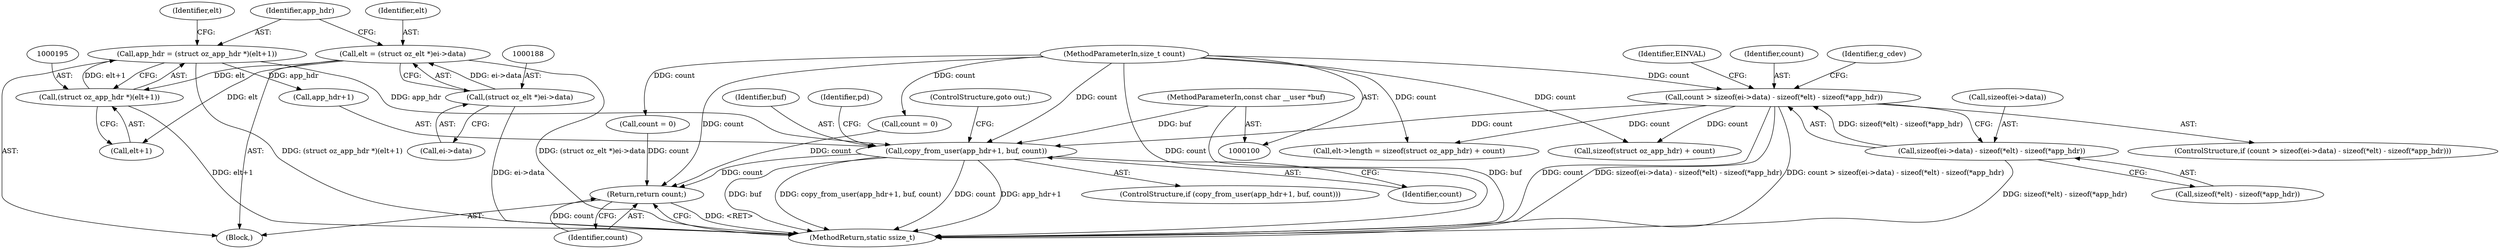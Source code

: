 digraph "0_linux_c2c65cd2e14ada6de44cb527e7f1990bede24e15@API" {
"1000233" [label="(Call,copy_from_user(app_hdr+1, buf, count))"];
"1000192" [label="(Call,app_hdr = (struct oz_app_hdr *)(elt+1))"];
"1000194" [label="(Call,(struct oz_app_hdr *)(elt+1))"];
"1000185" [label="(Call,elt = (struct oz_elt *)ei->data)"];
"1000187" [label="(Call,(struct oz_elt *)ei->data)"];
"1000102" [label="(MethodParameterIn,const char __user *buf)"];
"1000103" [label="(MethodParameterIn,size_t count)"];
"1000113" [label="(Call,count > sizeof(ei->data) - sizeof(*elt) - sizeof(*app_hdr))"];
"1000115" [label="(Call,sizeof(ei->data) - sizeof(*elt) - sizeof(*app_hdr))"];
"1000334" [label="(Return,return count;)"];
"1000120" [label="(Call,sizeof(*elt) - sizeof(*app_hdr))"];
"1000234" [label="(Call,app_hdr+1)"];
"1000238" [label="(Identifier,count)"];
"1000316" [label="(Call,count = 0)"];
"1000102" [label="(MethodParameterIn,const char __user *buf)"];
"1000201" [label="(Identifier,elt)"];
"1000193" [label="(Identifier,app_hdr)"];
"1000129" [label="(Identifier,EINVAL)"];
"1000233" [label="(Call,copy_from_user(app_hdr+1, buf, count))"];
"1000189" [label="(Call,ei->data)"];
"1000232" [label="(ControlStructure,if (copy_from_user(app_hdr+1, buf, count)))"];
"1000192" [label="(Call,app_hdr = (struct oz_app_hdr *)(elt+1))"];
"1000194" [label="(Call,(struct oz_app_hdr *)(elt+1))"];
"1000112" [label="(ControlStructure,if (count > sizeof(ei->data) - sizeof(*elt) - sizeof(*app_hdr)))"];
"1000105" [label="(Block,)"];
"1000114" [label="(Identifier,count)"];
"1000186" [label="(Identifier,elt)"];
"1000335" [label="(Identifier,count)"];
"1000336" [label="(MethodReturn,static ssize_t)"];
"1000115" [label="(Call,sizeof(ei->data) - sizeof(*elt) - sizeof(*app_hdr))"];
"1000187" [label="(Call,(struct oz_elt *)ei->data)"];
"1000116" [label="(Call,sizeof(ei->data))"];
"1000133" [label="(Identifier,g_cdev)"];
"1000199" [label="(Call,elt->length = sizeof(struct oz_app_hdr) + count)"];
"1000113" [label="(Call,count > sizeof(ei->data) - sizeof(*elt) - sizeof(*app_hdr))"];
"1000237" [label="(Identifier,buf)"];
"1000103" [label="(MethodParameterIn,size_t count)"];
"1000244" [label="(Identifier,pd)"];
"1000239" [label="(ControlStructure,goto out;)"];
"1000203" [label="(Call,sizeof(struct oz_app_hdr) + count)"];
"1000196" [label="(Call,elt+1)"];
"1000181" [label="(Call,count = 0)"];
"1000334" [label="(Return,return count;)"];
"1000185" [label="(Call,elt = (struct oz_elt *)ei->data)"];
"1000233" -> "1000232"  [label="AST: "];
"1000233" -> "1000238"  [label="CFG: "];
"1000234" -> "1000233"  [label="AST: "];
"1000237" -> "1000233"  [label="AST: "];
"1000238" -> "1000233"  [label="AST: "];
"1000239" -> "1000233"  [label="CFG: "];
"1000244" -> "1000233"  [label="CFG: "];
"1000233" -> "1000336"  [label="DDG: buf"];
"1000233" -> "1000336"  [label="DDG: copy_from_user(app_hdr+1, buf, count)"];
"1000233" -> "1000336"  [label="DDG: count"];
"1000233" -> "1000336"  [label="DDG: app_hdr+1"];
"1000192" -> "1000233"  [label="DDG: app_hdr"];
"1000102" -> "1000233"  [label="DDG: buf"];
"1000103" -> "1000233"  [label="DDG: count"];
"1000113" -> "1000233"  [label="DDG: count"];
"1000233" -> "1000334"  [label="DDG: count"];
"1000192" -> "1000105"  [label="AST: "];
"1000192" -> "1000194"  [label="CFG: "];
"1000193" -> "1000192"  [label="AST: "];
"1000194" -> "1000192"  [label="AST: "];
"1000201" -> "1000192"  [label="CFG: "];
"1000192" -> "1000336"  [label="DDG: (struct oz_app_hdr *)(elt+1)"];
"1000194" -> "1000192"  [label="DDG: elt+1"];
"1000192" -> "1000234"  [label="DDG: app_hdr"];
"1000194" -> "1000196"  [label="CFG: "];
"1000195" -> "1000194"  [label="AST: "];
"1000196" -> "1000194"  [label="AST: "];
"1000194" -> "1000336"  [label="DDG: elt+1"];
"1000185" -> "1000194"  [label="DDG: elt"];
"1000185" -> "1000105"  [label="AST: "];
"1000185" -> "1000187"  [label="CFG: "];
"1000186" -> "1000185"  [label="AST: "];
"1000187" -> "1000185"  [label="AST: "];
"1000193" -> "1000185"  [label="CFG: "];
"1000185" -> "1000336"  [label="DDG: (struct oz_elt *)ei->data"];
"1000187" -> "1000185"  [label="DDG: ei->data"];
"1000185" -> "1000196"  [label="DDG: elt"];
"1000187" -> "1000189"  [label="CFG: "];
"1000188" -> "1000187"  [label="AST: "];
"1000189" -> "1000187"  [label="AST: "];
"1000187" -> "1000336"  [label="DDG: ei->data"];
"1000102" -> "1000100"  [label="AST: "];
"1000102" -> "1000336"  [label="DDG: buf"];
"1000103" -> "1000100"  [label="AST: "];
"1000103" -> "1000336"  [label="DDG: count"];
"1000103" -> "1000113"  [label="DDG: count"];
"1000103" -> "1000181"  [label="DDG: count"];
"1000103" -> "1000199"  [label="DDG: count"];
"1000103" -> "1000203"  [label="DDG: count"];
"1000103" -> "1000316"  [label="DDG: count"];
"1000103" -> "1000334"  [label="DDG: count"];
"1000113" -> "1000112"  [label="AST: "];
"1000113" -> "1000115"  [label="CFG: "];
"1000114" -> "1000113"  [label="AST: "];
"1000115" -> "1000113"  [label="AST: "];
"1000129" -> "1000113"  [label="CFG: "];
"1000133" -> "1000113"  [label="CFG: "];
"1000113" -> "1000336"  [label="DDG: count"];
"1000113" -> "1000336"  [label="DDG: sizeof(ei->data) - sizeof(*elt) - sizeof(*app_hdr)"];
"1000113" -> "1000336"  [label="DDG: count > sizeof(ei->data) - sizeof(*elt) - sizeof(*app_hdr)"];
"1000115" -> "1000113"  [label="DDG: sizeof(*elt) - sizeof(*app_hdr)"];
"1000113" -> "1000199"  [label="DDG: count"];
"1000113" -> "1000203"  [label="DDG: count"];
"1000115" -> "1000120"  [label="CFG: "];
"1000116" -> "1000115"  [label="AST: "];
"1000120" -> "1000115"  [label="AST: "];
"1000115" -> "1000336"  [label="DDG: sizeof(*elt) - sizeof(*app_hdr)"];
"1000334" -> "1000105"  [label="AST: "];
"1000334" -> "1000335"  [label="CFG: "];
"1000335" -> "1000334"  [label="AST: "];
"1000336" -> "1000334"  [label="CFG: "];
"1000334" -> "1000336"  [label="DDG: <RET>"];
"1000335" -> "1000334"  [label="DDG: count"];
"1000181" -> "1000334"  [label="DDG: count"];
"1000316" -> "1000334"  [label="DDG: count"];
}
